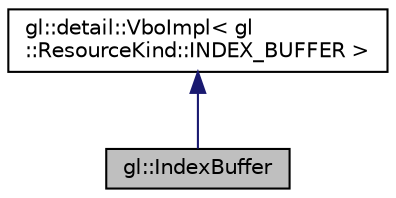 digraph "gl::IndexBuffer"
{
 // LATEX_PDF_SIZE
  edge [fontname="Helvetica",fontsize="10",labelfontname="Helvetica",labelfontsize="10"];
  node [fontname="Helvetica",fontsize="10",shape=record];
  Node1 [label="gl::IndexBuffer",height=0.2,width=0.4,color="black", fillcolor="grey75", style="filled", fontcolor="black",tooltip=" "];
  Node2 -> Node1 [dir="back",color="midnightblue",fontsize="10",style="solid",fontname="Helvetica"];
  Node2 [label="gl::detail::VboImpl\< gl\l::ResourceKind::INDEX_BUFFER \>",height=0.2,width=0.4,color="black", fillcolor="white", style="filled",URL="$classgl_1_1detail_1_1VboImpl.html",tooltip=" "];
}
